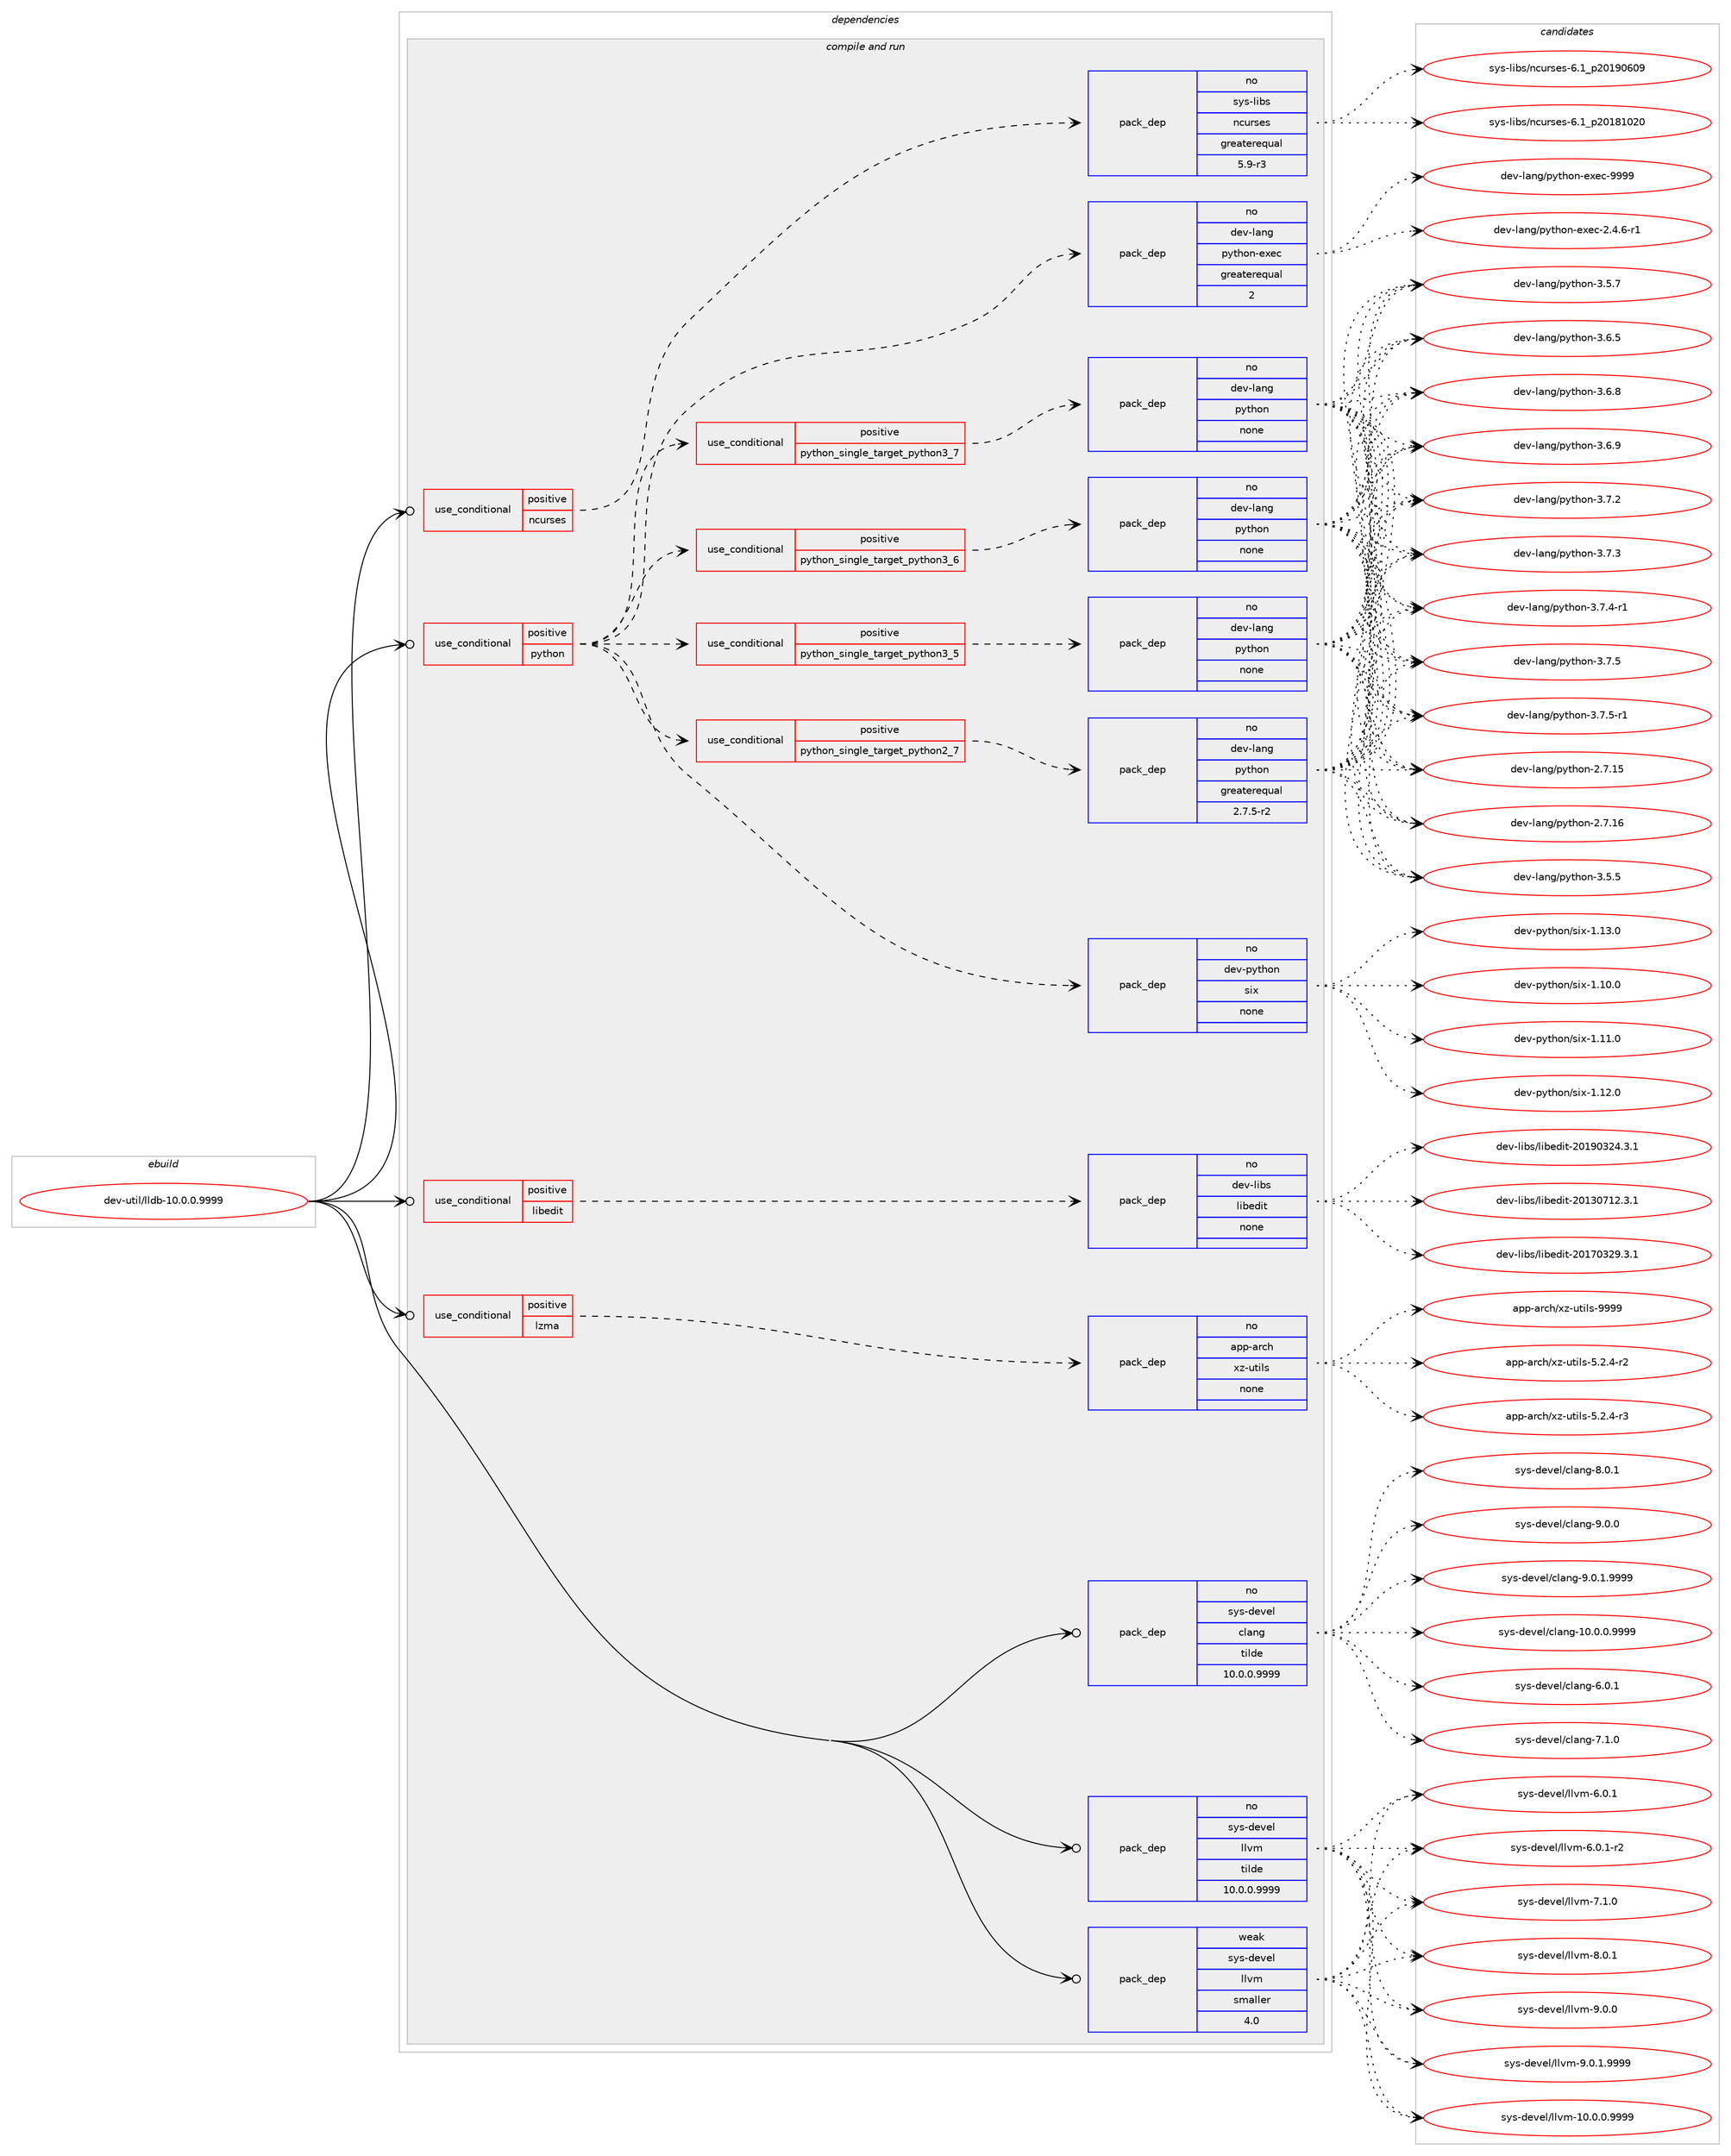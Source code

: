 digraph prolog {

# *************
# Graph options
# *************

newrank=true;
concentrate=true;
compound=true;
graph [rankdir=LR,fontname=Helvetica,fontsize=10,ranksep=1.5];#, ranksep=2.5, nodesep=0.2];
edge  [arrowhead=vee];
node  [fontname=Helvetica,fontsize=10];

# **********
# The ebuild
# **********

subgraph cluster_leftcol {
color=gray;
rank=same;
label=<<i>ebuild</i>>;
id [label="dev-util/lldb-10.0.0.9999", color=red, width=4, href="../dev-util/lldb-10.0.0.9999.svg"];
}

# ****************
# The dependencies
# ****************

subgraph cluster_midcol {
color=gray;
label=<<i>dependencies</i>>;
subgraph cluster_compile {
fillcolor="#eeeeee";
style=filled;
label=<<i>compile</i>>;
}
subgraph cluster_compileandrun {
fillcolor="#eeeeee";
style=filled;
label=<<i>compile and run</i>>;
subgraph cond182925 {
dependency730482 [label=<<TABLE BORDER="0" CELLBORDER="1" CELLSPACING="0" CELLPADDING="4"><TR><TD ROWSPAN="3" CELLPADDING="10">use_conditional</TD></TR><TR><TD>positive</TD></TR><TR><TD>libedit</TD></TR></TABLE>>, shape=none, color=red];
subgraph pack535393 {
dependency730483 [label=<<TABLE BORDER="0" CELLBORDER="1" CELLSPACING="0" CELLPADDING="4" WIDTH="220"><TR><TD ROWSPAN="6" CELLPADDING="30">pack_dep</TD></TR><TR><TD WIDTH="110">no</TD></TR><TR><TD>dev-libs</TD></TR><TR><TD>libedit</TD></TR><TR><TD>none</TD></TR><TR><TD></TD></TR></TABLE>>, shape=none, color=blue];
}
dependency730482:e -> dependency730483:w [weight=20,style="dashed",arrowhead="vee"];
}
id:e -> dependency730482:w [weight=20,style="solid",arrowhead="odotvee"];
subgraph cond182926 {
dependency730484 [label=<<TABLE BORDER="0" CELLBORDER="1" CELLSPACING="0" CELLPADDING="4"><TR><TD ROWSPAN="3" CELLPADDING="10">use_conditional</TD></TR><TR><TD>positive</TD></TR><TR><TD>lzma</TD></TR></TABLE>>, shape=none, color=red];
subgraph pack535394 {
dependency730485 [label=<<TABLE BORDER="0" CELLBORDER="1" CELLSPACING="0" CELLPADDING="4" WIDTH="220"><TR><TD ROWSPAN="6" CELLPADDING="30">pack_dep</TD></TR><TR><TD WIDTH="110">no</TD></TR><TR><TD>app-arch</TD></TR><TR><TD>xz-utils</TD></TR><TR><TD>none</TD></TR><TR><TD></TD></TR></TABLE>>, shape=none, color=blue];
}
dependency730484:e -> dependency730485:w [weight=20,style="dashed",arrowhead="vee"];
}
id:e -> dependency730484:w [weight=20,style="solid",arrowhead="odotvee"];
subgraph cond182927 {
dependency730486 [label=<<TABLE BORDER="0" CELLBORDER="1" CELLSPACING="0" CELLPADDING="4"><TR><TD ROWSPAN="3" CELLPADDING="10">use_conditional</TD></TR><TR><TD>positive</TD></TR><TR><TD>ncurses</TD></TR></TABLE>>, shape=none, color=red];
subgraph pack535395 {
dependency730487 [label=<<TABLE BORDER="0" CELLBORDER="1" CELLSPACING="0" CELLPADDING="4" WIDTH="220"><TR><TD ROWSPAN="6" CELLPADDING="30">pack_dep</TD></TR><TR><TD WIDTH="110">no</TD></TR><TR><TD>sys-libs</TD></TR><TR><TD>ncurses</TD></TR><TR><TD>greaterequal</TD></TR><TR><TD>5.9-r3</TD></TR></TABLE>>, shape=none, color=blue];
}
dependency730486:e -> dependency730487:w [weight=20,style="dashed",arrowhead="vee"];
}
id:e -> dependency730486:w [weight=20,style="solid",arrowhead="odotvee"];
subgraph cond182928 {
dependency730488 [label=<<TABLE BORDER="0" CELLBORDER="1" CELLSPACING="0" CELLPADDING="4"><TR><TD ROWSPAN="3" CELLPADDING="10">use_conditional</TD></TR><TR><TD>positive</TD></TR><TR><TD>python</TD></TR></TABLE>>, shape=none, color=red];
subgraph pack535396 {
dependency730489 [label=<<TABLE BORDER="0" CELLBORDER="1" CELLSPACING="0" CELLPADDING="4" WIDTH="220"><TR><TD ROWSPAN="6" CELLPADDING="30">pack_dep</TD></TR><TR><TD WIDTH="110">no</TD></TR><TR><TD>dev-python</TD></TR><TR><TD>six</TD></TR><TR><TD>none</TD></TR><TR><TD></TD></TR></TABLE>>, shape=none, color=blue];
}
dependency730488:e -> dependency730489:w [weight=20,style="dashed",arrowhead="vee"];
subgraph cond182929 {
dependency730490 [label=<<TABLE BORDER="0" CELLBORDER="1" CELLSPACING="0" CELLPADDING="4"><TR><TD ROWSPAN="3" CELLPADDING="10">use_conditional</TD></TR><TR><TD>positive</TD></TR><TR><TD>python_single_target_python2_7</TD></TR></TABLE>>, shape=none, color=red];
subgraph pack535397 {
dependency730491 [label=<<TABLE BORDER="0" CELLBORDER="1" CELLSPACING="0" CELLPADDING="4" WIDTH="220"><TR><TD ROWSPAN="6" CELLPADDING="30">pack_dep</TD></TR><TR><TD WIDTH="110">no</TD></TR><TR><TD>dev-lang</TD></TR><TR><TD>python</TD></TR><TR><TD>greaterequal</TD></TR><TR><TD>2.7.5-r2</TD></TR></TABLE>>, shape=none, color=blue];
}
dependency730490:e -> dependency730491:w [weight=20,style="dashed",arrowhead="vee"];
}
dependency730488:e -> dependency730490:w [weight=20,style="dashed",arrowhead="vee"];
subgraph cond182930 {
dependency730492 [label=<<TABLE BORDER="0" CELLBORDER="1" CELLSPACING="0" CELLPADDING="4"><TR><TD ROWSPAN="3" CELLPADDING="10">use_conditional</TD></TR><TR><TD>positive</TD></TR><TR><TD>python_single_target_python3_5</TD></TR></TABLE>>, shape=none, color=red];
subgraph pack535398 {
dependency730493 [label=<<TABLE BORDER="0" CELLBORDER="1" CELLSPACING="0" CELLPADDING="4" WIDTH="220"><TR><TD ROWSPAN="6" CELLPADDING="30">pack_dep</TD></TR><TR><TD WIDTH="110">no</TD></TR><TR><TD>dev-lang</TD></TR><TR><TD>python</TD></TR><TR><TD>none</TD></TR><TR><TD></TD></TR></TABLE>>, shape=none, color=blue];
}
dependency730492:e -> dependency730493:w [weight=20,style="dashed",arrowhead="vee"];
}
dependency730488:e -> dependency730492:w [weight=20,style="dashed",arrowhead="vee"];
subgraph cond182931 {
dependency730494 [label=<<TABLE BORDER="0" CELLBORDER="1" CELLSPACING="0" CELLPADDING="4"><TR><TD ROWSPAN="3" CELLPADDING="10">use_conditional</TD></TR><TR><TD>positive</TD></TR><TR><TD>python_single_target_python3_6</TD></TR></TABLE>>, shape=none, color=red];
subgraph pack535399 {
dependency730495 [label=<<TABLE BORDER="0" CELLBORDER="1" CELLSPACING="0" CELLPADDING="4" WIDTH="220"><TR><TD ROWSPAN="6" CELLPADDING="30">pack_dep</TD></TR><TR><TD WIDTH="110">no</TD></TR><TR><TD>dev-lang</TD></TR><TR><TD>python</TD></TR><TR><TD>none</TD></TR><TR><TD></TD></TR></TABLE>>, shape=none, color=blue];
}
dependency730494:e -> dependency730495:w [weight=20,style="dashed",arrowhead="vee"];
}
dependency730488:e -> dependency730494:w [weight=20,style="dashed",arrowhead="vee"];
subgraph cond182932 {
dependency730496 [label=<<TABLE BORDER="0" CELLBORDER="1" CELLSPACING="0" CELLPADDING="4"><TR><TD ROWSPAN="3" CELLPADDING="10">use_conditional</TD></TR><TR><TD>positive</TD></TR><TR><TD>python_single_target_python3_7</TD></TR></TABLE>>, shape=none, color=red];
subgraph pack535400 {
dependency730497 [label=<<TABLE BORDER="0" CELLBORDER="1" CELLSPACING="0" CELLPADDING="4" WIDTH="220"><TR><TD ROWSPAN="6" CELLPADDING="30">pack_dep</TD></TR><TR><TD WIDTH="110">no</TD></TR><TR><TD>dev-lang</TD></TR><TR><TD>python</TD></TR><TR><TD>none</TD></TR><TR><TD></TD></TR></TABLE>>, shape=none, color=blue];
}
dependency730496:e -> dependency730497:w [weight=20,style="dashed",arrowhead="vee"];
}
dependency730488:e -> dependency730496:w [weight=20,style="dashed",arrowhead="vee"];
subgraph pack535401 {
dependency730498 [label=<<TABLE BORDER="0" CELLBORDER="1" CELLSPACING="0" CELLPADDING="4" WIDTH="220"><TR><TD ROWSPAN="6" CELLPADDING="30">pack_dep</TD></TR><TR><TD WIDTH="110">no</TD></TR><TR><TD>dev-lang</TD></TR><TR><TD>python-exec</TD></TR><TR><TD>greaterequal</TD></TR><TR><TD>2</TD></TR></TABLE>>, shape=none, color=blue];
}
dependency730488:e -> dependency730498:w [weight=20,style="dashed",arrowhead="vee"];
}
id:e -> dependency730488:w [weight=20,style="solid",arrowhead="odotvee"];
subgraph pack535402 {
dependency730499 [label=<<TABLE BORDER="0" CELLBORDER="1" CELLSPACING="0" CELLPADDING="4" WIDTH="220"><TR><TD ROWSPAN="6" CELLPADDING="30">pack_dep</TD></TR><TR><TD WIDTH="110">no</TD></TR><TR><TD>sys-devel</TD></TR><TR><TD>clang</TD></TR><TR><TD>tilde</TD></TR><TR><TD>10.0.0.9999</TD></TR></TABLE>>, shape=none, color=blue];
}
id:e -> dependency730499:w [weight=20,style="solid",arrowhead="odotvee"];
subgraph pack535403 {
dependency730500 [label=<<TABLE BORDER="0" CELLBORDER="1" CELLSPACING="0" CELLPADDING="4" WIDTH="220"><TR><TD ROWSPAN="6" CELLPADDING="30">pack_dep</TD></TR><TR><TD WIDTH="110">no</TD></TR><TR><TD>sys-devel</TD></TR><TR><TD>llvm</TD></TR><TR><TD>tilde</TD></TR><TR><TD>10.0.0.9999</TD></TR></TABLE>>, shape=none, color=blue];
}
id:e -> dependency730500:w [weight=20,style="solid",arrowhead="odotvee"];
subgraph pack535404 {
dependency730501 [label=<<TABLE BORDER="0" CELLBORDER="1" CELLSPACING="0" CELLPADDING="4" WIDTH="220"><TR><TD ROWSPAN="6" CELLPADDING="30">pack_dep</TD></TR><TR><TD WIDTH="110">weak</TD></TR><TR><TD>sys-devel</TD></TR><TR><TD>llvm</TD></TR><TR><TD>smaller</TD></TR><TR><TD>4.0</TD></TR></TABLE>>, shape=none, color=blue];
}
id:e -> dependency730501:w [weight=20,style="solid",arrowhead="odotvee"];
}
subgraph cluster_run {
fillcolor="#eeeeee";
style=filled;
label=<<i>run</i>>;
}
}

# **************
# The candidates
# **************

subgraph cluster_choices {
rank=same;
color=gray;
label=<<i>candidates</i>>;

subgraph choice535393 {
color=black;
nodesep=1;
choice1001011184510810598115471081059810110010511645504849514855495046514649 [label="dev-libs/libedit-20130712.3.1", color=red, width=4,href="../dev-libs/libedit-20130712.3.1.svg"];
choice1001011184510810598115471081059810110010511645504849554851505746514649 [label="dev-libs/libedit-20170329.3.1", color=red, width=4,href="../dev-libs/libedit-20170329.3.1.svg"];
choice1001011184510810598115471081059810110010511645504849574851505246514649 [label="dev-libs/libedit-20190324.3.1", color=red, width=4,href="../dev-libs/libedit-20190324.3.1.svg"];
dependency730483:e -> choice1001011184510810598115471081059810110010511645504849514855495046514649:w [style=dotted,weight="100"];
dependency730483:e -> choice1001011184510810598115471081059810110010511645504849554851505746514649:w [style=dotted,weight="100"];
dependency730483:e -> choice1001011184510810598115471081059810110010511645504849574851505246514649:w [style=dotted,weight="100"];
}
subgraph choice535394 {
color=black;
nodesep=1;
choice9711211245971149910447120122451171161051081154553465046524511450 [label="app-arch/xz-utils-5.2.4-r2", color=red, width=4,href="../app-arch/xz-utils-5.2.4-r2.svg"];
choice9711211245971149910447120122451171161051081154553465046524511451 [label="app-arch/xz-utils-5.2.4-r3", color=red, width=4,href="../app-arch/xz-utils-5.2.4-r3.svg"];
choice9711211245971149910447120122451171161051081154557575757 [label="app-arch/xz-utils-9999", color=red, width=4,href="../app-arch/xz-utils-9999.svg"];
dependency730485:e -> choice9711211245971149910447120122451171161051081154553465046524511450:w [style=dotted,weight="100"];
dependency730485:e -> choice9711211245971149910447120122451171161051081154553465046524511451:w [style=dotted,weight="100"];
dependency730485:e -> choice9711211245971149910447120122451171161051081154557575757:w [style=dotted,weight="100"];
}
subgraph choice535395 {
color=black;
nodesep=1;
choice1151211154510810598115471109911711411510111545544649951125048495649485048 [label="sys-libs/ncurses-6.1_p20181020", color=red, width=4,href="../sys-libs/ncurses-6.1_p20181020.svg"];
choice1151211154510810598115471109911711411510111545544649951125048495748544857 [label="sys-libs/ncurses-6.1_p20190609", color=red, width=4,href="../sys-libs/ncurses-6.1_p20190609.svg"];
dependency730487:e -> choice1151211154510810598115471109911711411510111545544649951125048495649485048:w [style=dotted,weight="100"];
dependency730487:e -> choice1151211154510810598115471109911711411510111545544649951125048495748544857:w [style=dotted,weight="100"];
}
subgraph choice535396 {
color=black;
nodesep=1;
choice100101118451121211161041111104711510512045494649484648 [label="dev-python/six-1.10.0", color=red, width=4,href="../dev-python/six-1.10.0.svg"];
choice100101118451121211161041111104711510512045494649494648 [label="dev-python/six-1.11.0", color=red, width=4,href="../dev-python/six-1.11.0.svg"];
choice100101118451121211161041111104711510512045494649504648 [label="dev-python/six-1.12.0", color=red, width=4,href="../dev-python/six-1.12.0.svg"];
choice100101118451121211161041111104711510512045494649514648 [label="dev-python/six-1.13.0", color=red, width=4,href="../dev-python/six-1.13.0.svg"];
dependency730489:e -> choice100101118451121211161041111104711510512045494649484648:w [style=dotted,weight="100"];
dependency730489:e -> choice100101118451121211161041111104711510512045494649494648:w [style=dotted,weight="100"];
dependency730489:e -> choice100101118451121211161041111104711510512045494649504648:w [style=dotted,weight="100"];
dependency730489:e -> choice100101118451121211161041111104711510512045494649514648:w [style=dotted,weight="100"];
}
subgraph choice535397 {
color=black;
nodesep=1;
choice10010111845108971101034711212111610411111045504655464953 [label="dev-lang/python-2.7.15", color=red, width=4,href="../dev-lang/python-2.7.15.svg"];
choice10010111845108971101034711212111610411111045504655464954 [label="dev-lang/python-2.7.16", color=red, width=4,href="../dev-lang/python-2.7.16.svg"];
choice100101118451089711010347112121116104111110455146534653 [label="dev-lang/python-3.5.5", color=red, width=4,href="../dev-lang/python-3.5.5.svg"];
choice100101118451089711010347112121116104111110455146534655 [label="dev-lang/python-3.5.7", color=red, width=4,href="../dev-lang/python-3.5.7.svg"];
choice100101118451089711010347112121116104111110455146544653 [label="dev-lang/python-3.6.5", color=red, width=4,href="../dev-lang/python-3.6.5.svg"];
choice100101118451089711010347112121116104111110455146544656 [label="dev-lang/python-3.6.8", color=red, width=4,href="../dev-lang/python-3.6.8.svg"];
choice100101118451089711010347112121116104111110455146544657 [label="dev-lang/python-3.6.9", color=red, width=4,href="../dev-lang/python-3.6.9.svg"];
choice100101118451089711010347112121116104111110455146554650 [label="dev-lang/python-3.7.2", color=red, width=4,href="../dev-lang/python-3.7.2.svg"];
choice100101118451089711010347112121116104111110455146554651 [label="dev-lang/python-3.7.3", color=red, width=4,href="../dev-lang/python-3.7.3.svg"];
choice1001011184510897110103471121211161041111104551465546524511449 [label="dev-lang/python-3.7.4-r1", color=red, width=4,href="../dev-lang/python-3.7.4-r1.svg"];
choice100101118451089711010347112121116104111110455146554653 [label="dev-lang/python-3.7.5", color=red, width=4,href="../dev-lang/python-3.7.5.svg"];
choice1001011184510897110103471121211161041111104551465546534511449 [label="dev-lang/python-3.7.5-r1", color=red, width=4,href="../dev-lang/python-3.7.5-r1.svg"];
dependency730491:e -> choice10010111845108971101034711212111610411111045504655464953:w [style=dotted,weight="100"];
dependency730491:e -> choice10010111845108971101034711212111610411111045504655464954:w [style=dotted,weight="100"];
dependency730491:e -> choice100101118451089711010347112121116104111110455146534653:w [style=dotted,weight="100"];
dependency730491:e -> choice100101118451089711010347112121116104111110455146534655:w [style=dotted,weight="100"];
dependency730491:e -> choice100101118451089711010347112121116104111110455146544653:w [style=dotted,weight="100"];
dependency730491:e -> choice100101118451089711010347112121116104111110455146544656:w [style=dotted,weight="100"];
dependency730491:e -> choice100101118451089711010347112121116104111110455146544657:w [style=dotted,weight="100"];
dependency730491:e -> choice100101118451089711010347112121116104111110455146554650:w [style=dotted,weight="100"];
dependency730491:e -> choice100101118451089711010347112121116104111110455146554651:w [style=dotted,weight="100"];
dependency730491:e -> choice1001011184510897110103471121211161041111104551465546524511449:w [style=dotted,weight="100"];
dependency730491:e -> choice100101118451089711010347112121116104111110455146554653:w [style=dotted,weight="100"];
dependency730491:e -> choice1001011184510897110103471121211161041111104551465546534511449:w [style=dotted,weight="100"];
}
subgraph choice535398 {
color=black;
nodesep=1;
choice10010111845108971101034711212111610411111045504655464953 [label="dev-lang/python-2.7.15", color=red, width=4,href="../dev-lang/python-2.7.15.svg"];
choice10010111845108971101034711212111610411111045504655464954 [label="dev-lang/python-2.7.16", color=red, width=4,href="../dev-lang/python-2.7.16.svg"];
choice100101118451089711010347112121116104111110455146534653 [label="dev-lang/python-3.5.5", color=red, width=4,href="../dev-lang/python-3.5.5.svg"];
choice100101118451089711010347112121116104111110455146534655 [label="dev-lang/python-3.5.7", color=red, width=4,href="../dev-lang/python-3.5.7.svg"];
choice100101118451089711010347112121116104111110455146544653 [label="dev-lang/python-3.6.5", color=red, width=4,href="../dev-lang/python-3.6.5.svg"];
choice100101118451089711010347112121116104111110455146544656 [label="dev-lang/python-3.6.8", color=red, width=4,href="../dev-lang/python-3.6.8.svg"];
choice100101118451089711010347112121116104111110455146544657 [label="dev-lang/python-3.6.9", color=red, width=4,href="../dev-lang/python-3.6.9.svg"];
choice100101118451089711010347112121116104111110455146554650 [label="dev-lang/python-3.7.2", color=red, width=4,href="../dev-lang/python-3.7.2.svg"];
choice100101118451089711010347112121116104111110455146554651 [label="dev-lang/python-3.7.3", color=red, width=4,href="../dev-lang/python-3.7.3.svg"];
choice1001011184510897110103471121211161041111104551465546524511449 [label="dev-lang/python-3.7.4-r1", color=red, width=4,href="../dev-lang/python-3.7.4-r1.svg"];
choice100101118451089711010347112121116104111110455146554653 [label="dev-lang/python-3.7.5", color=red, width=4,href="../dev-lang/python-3.7.5.svg"];
choice1001011184510897110103471121211161041111104551465546534511449 [label="dev-lang/python-3.7.5-r1", color=red, width=4,href="../dev-lang/python-3.7.5-r1.svg"];
dependency730493:e -> choice10010111845108971101034711212111610411111045504655464953:w [style=dotted,weight="100"];
dependency730493:e -> choice10010111845108971101034711212111610411111045504655464954:w [style=dotted,weight="100"];
dependency730493:e -> choice100101118451089711010347112121116104111110455146534653:w [style=dotted,weight="100"];
dependency730493:e -> choice100101118451089711010347112121116104111110455146534655:w [style=dotted,weight="100"];
dependency730493:e -> choice100101118451089711010347112121116104111110455146544653:w [style=dotted,weight="100"];
dependency730493:e -> choice100101118451089711010347112121116104111110455146544656:w [style=dotted,weight="100"];
dependency730493:e -> choice100101118451089711010347112121116104111110455146544657:w [style=dotted,weight="100"];
dependency730493:e -> choice100101118451089711010347112121116104111110455146554650:w [style=dotted,weight="100"];
dependency730493:e -> choice100101118451089711010347112121116104111110455146554651:w [style=dotted,weight="100"];
dependency730493:e -> choice1001011184510897110103471121211161041111104551465546524511449:w [style=dotted,weight="100"];
dependency730493:e -> choice100101118451089711010347112121116104111110455146554653:w [style=dotted,weight="100"];
dependency730493:e -> choice1001011184510897110103471121211161041111104551465546534511449:w [style=dotted,weight="100"];
}
subgraph choice535399 {
color=black;
nodesep=1;
choice10010111845108971101034711212111610411111045504655464953 [label="dev-lang/python-2.7.15", color=red, width=4,href="../dev-lang/python-2.7.15.svg"];
choice10010111845108971101034711212111610411111045504655464954 [label="dev-lang/python-2.7.16", color=red, width=4,href="../dev-lang/python-2.7.16.svg"];
choice100101118451089711010347112121116104111110455146534653 [label="dev-lang/python-3.5.5", color=red, width=4,href="../dev-lang/python-3.5.5.svg"];
choice100101118451089711010347112121116104111110455146534655 [label="dev-lang/python-3.5.7", color=red, width=4,href="../dev-lang/python-3.5.7.svg"];
choice100101118451089711010347112121116104111110455146544653 [label="dev-lang/python-3.6.5", color=red, width=4,href="../dev-lang/python-3.6.5.svg"];
choice100101118451089711010347112121116104111110455146544656 [label="dev-lang/python-3.6.8", color=red, width=4,href="../dev-lang/python-3.6.8.svg"];
choice100101118451089711010347112121116104111110455146544657 [label="dev-lang/python-3.6.9", color=red, width=4,href="../dev-lang/python-3.6.9.svg"];
choice100101118451089711010347112121116104111110455146554650 [label="dev-lang/python-3.7.2", color=red, width=4,href="../dev-lang/python-3.7.2.svg"];
choice100101118451089711010347112121116104111110455146554651 [label="dev-lang/python-3.7.3", color=red, width=4,href="../dev-lang/python-3.7.3.svg"];
choice1001011184510897110103471121211161041111104551465546524511449 [label="dev-lang/python-3.7.4-r1", color=red, width=4,href="../dev-lang/python-3.7.4-r1.svg"];
choice100101118451089711010347112121116104111110455146554653 [label="dev-lang/python-3.7.5", color=red, width=4,href="../dev-lang/python-3.7.5.svg"];
choice1001011184510897110103471121211161041111104551465546534511449 [label="dev-lang/python-3.7.5-r1", color=red, width=4,href="../dev-lang/python-3.7.5-r1.svg"];
dependency730495:e -> choice10010111845108971101034711212111610411111045504655464953:w [style=dotted,weight="100"];
dependency730495:e -> choice10010111845108971101034711212111610411111045504655464954:w [style=dotted,weight="100"];
dependency730495:e -> choice100101118451089711010347112121116104111110455146534653:w [style=dotted,weight="100"];
dependency730495:e -> choice100101118451089711010347112121116104111110455146534655:w [style=dotted,weight="100"];
dependency730495:e -> choice100101118451089711010347112121116104111110455146544653:w [style=dotted,weight="100"];
dependency730495:e -> choice100101118451089711010347112121116104111110455146544656:w [style=dotted,weight="100"];
dependency730495:e -> choice100101118451089711010347112121116104111110455146544657:w [style=dotted,weight="100"];
dependency730495:e -> choice100101118451089711010347112121116104111110455146554650:w [style=dotted,weight="100"];
dependency730495:e -> choice100101118451089711010347112121116104111110455146554651:w [style=dotted,weight="100"];
dependency730495:e -> choice1001011184510897110103471121211161041111104551465546524511449:w [style=dotted,weight="100"];
dependency730495:e -> choice100101118451089711010347112121116104111110455146554653:w [style=dotted,weight="100"];
dependency730495:e -> choice1001011184510897110103471121211161041111104551465546534511449:w [style=dotted,weight="100"];
}
subgraph choice535400 {
color=black;
nodesep=1;
choice10010111845108971101034711212111610411111045504655464953 [label="dev-lang/python-2.7.15", color=red, width=4,href="../dev-lang/python-2.7.15.svg"];
choice10010111845108971101034711212111610411111045504655464954 [label="dev-lang/python-2.7.16", color=red, width=4,href="../dev-lang/python-2.7.16.svg"];
choice100101118451089711010347112121116104111110455146534653 [label="dev-lang/python-3.5.5", color=red, width=4,href="../dev-lang/python-3.5.5.svg"];
choice100101118451089711010347112121116104111110455146534655 [label="dev-lang/python-3.5.7", color=red, width=4,href="../dev-lang/python-3.5.7.svg"];
choice100101118451089711010347112121116104111110455146544653 [label="dev-lang/python-3.6.5", color=red, width=4,href="../dev-lang/python-3.6.5.svg"];
choice100101118451089711010347112121116104111110455146544656 [label="dev-lang/python-3.6.8", color=red, width=4,href="../dev-lang/python-3.6.8.svg"];
choice100101118451089711010347112121116104111110455146544657 [label="dev-lang/python-3.6.9", color=red, width=4,href="../dev-lang/python-3.6.9.svg"];
choice100101118451089711010347112121116104111110455146554650 [label="dev-lang/python-3.7.2", color=red, width=4,href="../dev-lang/python-3.7.2.svg"];
choice100101118451089711010347112121116104111110455146554651 [label="dev-lang/python-3.7.3", color=red, width=4,href="../dev-lang/python-3.7.3.svg"];
choice1001011184510897110103471121211161041111104551465546524511449 [label="dev-lang/python-3.7.4-r1", color=red, width=4,href="../dev-lang/python-3.7.4-r1.svg"];
choice100101118451089711010347112121116104111110455146554653 [label="dev-lang/python-3.7.5", color=red, width=4,href="../dev-lang/python-3.7.5.svg"];
choice1001011184510897110103471121211161041111104551465546534511449 [label="dev-lang/python-3.7.5-r1", color=red, width=4,href="../dev-lang/python-3.7.5-r1.svg"];
dependency730497:e -> choice10010111845108971101034711212111610411111045504655464953:w [style=dotted,weight="100"];
dependency730497:e -> choice10010111845108971101034711212111610411111045504655464954:w [style=dotted,weight="100"];
dependency730497:e -> choice100101118451089711010347112121116104111110455146534653:w [style=dotted,weight="100"];
dependency730497:e -> choice100101118451089711010347112121116104111110455146534655:w [style=dotted,weight="100"];
dependency730497:e -> choice100101118451089711010347112121116104111110455146544653:w [style=dotted,weight="100"];
dependency730497:e -> choice100101118451089711010347112121116104111110455146544656:w [style=dotted,weight="100"];
dependency730497:e -> choice100101118451089711010347112121116104111110455146544657:w [style=dotted,weight="100"];
dependency730497:e -> choice100101118451089711010347112121116104111110455146554650:w [style=dotted,weight="100"];
dependency730497:e -> choice100101118451089711010347112121116104111110455146554651:w [style=dotted,weight="100"];
dependency730497:e -> choice1001011184510897110103471121211161041111104551465546524511449:w [style=dotted,weight="100"];
dependency730497:e -> choice100101118451089711010347112121116104111110455146554653:w [style=dotted,weight="100"];
dependency730497:e -> choice1001011184510897110103471121211161041111104551465546534511449:w [style=dotted,weight="100"];
}
subgraph choice535401 {
color=black;
nodesep=1;
choice10010111845108971101034711212111610411111045101120101994550465246544511449 [label="dev-lang/python-exec-2.4.6-r1", color=red, width=4,href="../dev-lang/python-exec-2.4.6-r1.svg"];
choice10010111845108971101034711212111610411111045101120101994557575757 [label="dev-lang/python-exec-9999", color=red, width=4,href="../dev-lang/python-exec-9999.svg"];
dependency730498:e -> choice10010111845108971101034711212111610411111045101120101994550465246544511449:w [style=dotted,weight="100"];
dependency730498:e -> choice10010111845108971101034711212111610411111045101120101994557575757:w [style=dotted,weight="100"];
}
subgraph choice535402 {
color=black;
nodesep=1;
choice11512111545100101118101108479910897110103454948464846484657575757 [label="sys-devel/clang-10.0.0.9999", color=red, width=4,href="../sys-devel/clang-10.0.0.9999.svg"];
choice11512111545100101118101108479910897110103455446484649 [label="sys-devel/clang-6.0.1", color=red, width=4,href="../sys-devel/clang-6.0.1.svg"];
choice11512111545100101118101108479910897110103455546494648 [label="sys-devel/clang-7.1.0", color=red, width=4,href="../sys-devel/clang-7.1.0.svg"];
choice11512111545100101118101108479910897110103455646484649 [label="sys-devel/clang-8.0.1", color=red, width=4,href="../sys-devel/clang-8.0.1.svg"];
choice11512111545100101118101108479910897110103455746484648 [label="sys-devel/clang-9.0.0", color=red, width=4,href="../sys-devel/clang-9.0.0.svg"];
choice115121115451001011181011084799108971101034557464846494657575757 [label="sys-devel/clang-9.0.1.9999", color=red, width=4,href="../sys-devel/clang-9.0.1.9999.svg"];
dependency730499:e -> choice11512111545100101118101108479910897110103454948464846484657575757:w [style=dotted,weight="100"];
dependency730499:e -> choice11512111545100101118101108479910897110103455446484649:w [style=dotted,weight="100"];
dependency730499:e -> choice11512111545100101118101108479910897110103455546494648:w [style=dotted,weight="100"];
dependency730499:e -> choice11512111545100101118101108479910897110103455646484649:w [style=dotted,weight="100"];
dependency730499:e -> choice11512111545100101118101108479910897110103455746484648:w [style=dotted,weight="100"];
dependency730499:e -> choice115121115451001011181011084799108971101034557464846494657575757:w [style=dotted,weight="100"];
}
subgraph choice535403 {
color=black;
nodesep=1;
choice1151211154510010111810110847108108118109454948464846484657575757 [label="sys-devel/llvm-10.0.0.9999", color=red, width=4,href="../sys-devel/llvm-10.0.0.9999.svg"];
choice1151211154510010111810110847108108118109455446484649 [label="sys-devel/llvm-6.0.1", color=red, width=4,href="../sys-devel/llvm-6.0.1.svg"];
choice11512111545100101118101108471081081181094554464846494511450 [label="sys-devel/llvm-6.0.1-r2", color=red, width=4,href="../sys-devel/llvm-6.0.1-r2.svg"];
choice1151211154510010111810110847108108118109455546494648 [label="sys-devel/llvm-7.1.0", color=red, width=4,href="../sys-devel/llvm-7.1.0.svg"];
choice1151211154510010111810110847108108118109455646484649 [label="sys-devel/llvm-8.0.1", color=red, width=4,href="../sys-devel/llvm-8.0.1.svg"];
choice1151211154510010111810110847108108118109455746484648 [label="sys-devel/llvm-9.0.0", color=red, width=4,href="../sys-devel/llvm-9.0.0.svg"];
choice11512111545100101118101108471081081181094557464846494657575757 [label="sys-devel/llvm-9.0.1.9999", color=red, width=4,href="../sys-devel/llvm-9.0.1.9999.svg"];
dependency730500:e -> choice1151211154510010111810110847108108118109454948464846484657575757:w [style=dotted,weight="100"];
dependency730500:e -> choice1151211154510010111810110847108108118109455446484649:w [style=dotted,weight="100"];
dependency730500:e -> choice11512111545100101118101108471081081181094554464846494511450:w [style=dotted,weight="100"];
dependency730500:e -> choice1151211154510010111810110847108108118109455546494648:w [style=dotted,weight="100"];
dependency730500:e -> choice1151211154510010111810110847108108118109455646484649:w [style=dotted,weight="100"];
dependency730500:e -> choice1151211154510010111810110847108108118109455746484648:w [style=dotted,weight="100"];
dependency730500:e -> choice11512111545100101118101108471081081181094557464846494657575757:w [style=dotted,weight="100"];
}
subgraph choice535404 {
color=black;
nodesep=1;
choice1151211154510010111810110847108108118109454948464846484657575757 [label="sys-devel/llvm-10.0.0.9999", color=red, width=4,href="../sys-devel/llvm-10.0.0.9999.svg"];
choice1151211154510010111810110847108108118109455446484649 [label="sys-devel/llvm-6.0.1", color=red, width=4,href="../sys-devel/llvm-6.0.1.svg"];
choice11512111545100101118101108471081081181094554464846494511450 [label="sys-devel/llvm-6.0.1-r2", color=red, width=4,href="../sys-devel/llvm-6.0.1-r2.svg"];
choice1151211154510010111810110847108108118109455546494648 [label="sys-devel/llvm-7.1.0", color=red, width=4,href="../sys-devel/llvm-7.1.0.svg"];
choice1151211154510010111810110847108108118109455646484649 [label="sys-devel/llvm-8.0.1", color=red, width=4,href="../sys-devel/llvm-8.0.1.svg"];
choice1151211154510010111810110847108108118109455746484648 [label="sys-devel/llvm-9.0.0", color=red, width=4,href="../sys-devel/llvm-9.0.0.svg"];
choice11512111545100101118101108471081081181094557464846494657575757 [label="sys-devel/llvm-9.0.1.9999", color=red, width=4,href="../sys-devel/llvm-9.0.1.9999.svg"];
dependency730501:e -> choice1151211154510010111810110847108108118109454948464846484657575757:w [style=dotted,weight="100"];
dependency730501:e -> choice1151211154510010111810110847108108118109455446484649:w [style=dotted,weight="100"];
dependency730501:e -> choice11512111545100101118101108471081081181094554464846494511450:w [style=dotted,weight="100"];
dependency730501:e -> choice1151211154510010111810110847108108118109455546494648:w [style=dotted,weight="100"];
dependency730501:e -> choice1151211154510010111810110847108108118109455646484649:w [style=dotted,weight="100"];
dependency730501:e -> choice1151211154510010111810110847108108118109455746484648:w [style=dotted,weight="100"];
dependency730501:e -> choice11512111545100101118101108471081081181094557464846494657575757:w [style=dotted,weight="100"];
}
}

}
